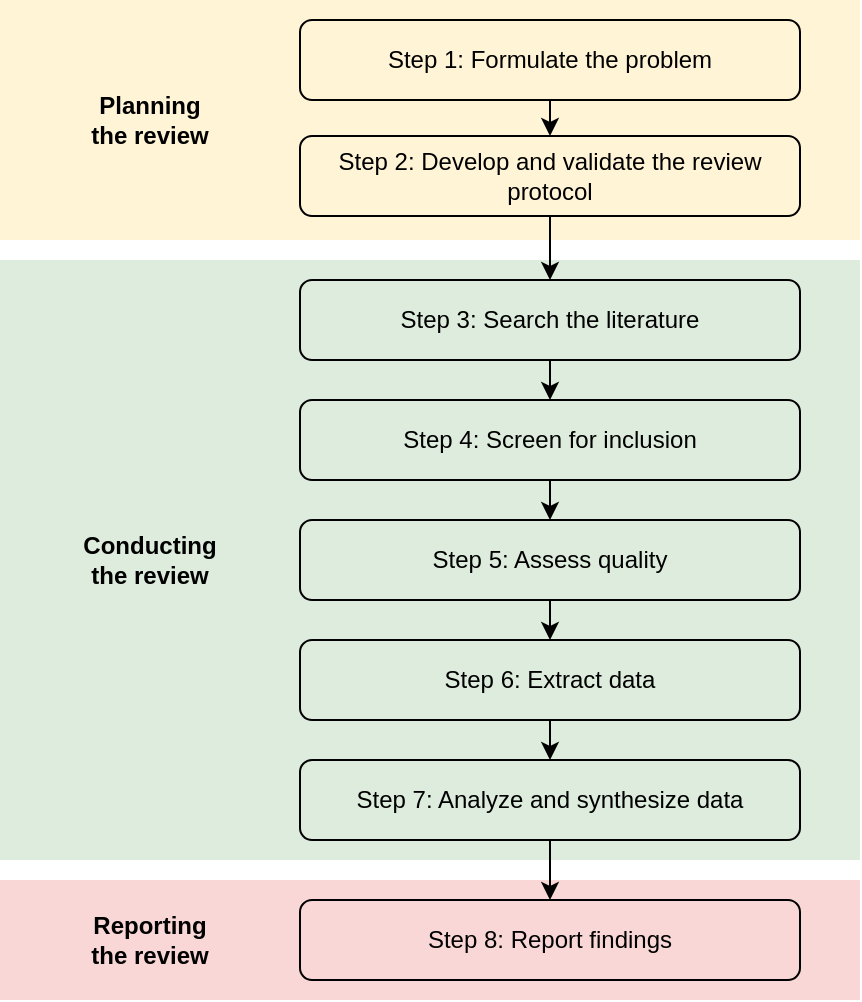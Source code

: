 <mxfile version="23.1.4" type="github">
  <diagram name="Page-1" id="s3cshE9crdMEq1BwNUjz">
    <mxGraphModel dx="1235" dy="716" grid="1" gridSize="10" guides="1" tooltips="1" connect="1" arrows="1" fold="1" page="1" pageScale="1" pageWidth="850" pageHeight="1100" math="0" shadow="0">
      <root>
        <mxCell id="0" />
        <mxCell id="1" parent="0" />
        <mxCell id="HoYcae2W5h6Q39IpQCH1-10" value="" style="rounded=0;whiteSpace=wrap;html=1;strokeColor=none;fillColor=#d5e8d4;opacity=80;" vertex="1" parent="1">
          <mxGeometry x="210" y="220" width="430" height="300" as="geometry" />
        </mxCell>
        <mxCell id="HoYcae2W5h6Q39IpQCH1-38" value="" style="rounded=0;whiteSpace=wrap;html=1;strokeColor=none;fillColor=#f8cecc;opacity=80;" vertex="1" parent="1">
          <mxGeometry x="210" y="530" width="430" height="60" as="geometry" />
        </mxCell>
        <mxCell id="HoYcae2W5h6Q39IpQCH1-1" value="" style="rounded=0;whiteSpace=wrap;html=1;strokeColor=none;fillColor=#fff2cc;opacity=80;" vertex="1" parent="1">
          <mxGeometry x="210" y="90" width="430" height="120" as="geometry" />
        </mxCell>
        <mxCell id="HoYcae2W5h6Q39IpQCH1-9" style="edgeStyle=orthogonalEdgeStyle;rounded=0;orthogonalLoop=1;jettySize=auto;html=1;exitX=0.5;exitY=1;exitDx=0;exitDy=0;entryX=0.5;entryY=0;entryDx=0;entryDy=0;" edge="1" parent="1" source="HoYcae2W5h6Q39IpQCH1-2" target="HoYcae2W5h6Q39IpQCH1-3">
          <mxGeometry relative="1" as="geometry" />
        </mxCell>
        <mxCell id="HoYcae2W5h6Q39IpQCH1-2" value="Step 1: Formulate the problem" style="rounded=1;whiteSpace=wrap;html=1;fillColor=none;" vertex="1" parent="1">
          <mxGeometry x="360" y="100" width="250" height="40" as="geometry" />
        </mxCell>
        <mxCell id="HoYcae2W5h6Q39IpQCH1-44" style="edgeStyle=orthogonalEdgeStyle;rounded=0;orthogonalLoop=1;jettySize=auto;html=1;exitX=0.5;exitY=1;exitDx=0;exitDy=0;entryX=0.5;entryY=0;entryDx=0;entryDy=0;" edge="1" parent="1" source="HoYcae2W5h6Q39IpQCH1-3" target="HoYcae2W5h6Q39IpQCH1-12">
          <mxGeometry relative="1" as="geometry" />
        </mxCell>
        <mxCell id="HoYcae2W5h6Q39IpQCH1-3" value="Step 2: Develop and validate the review protocol" style="rounded=1;whiteSpace=wrap;html=1;fillColor=none;" vertex="1" parent="1">
          <mxGeometry x="360" y="158" width="250" height="40" as="geometry" />
        </mxCell>
        <mxCell id="HoYcae2W5h6Q39IpQCH1-4" value="Planning the review" style="text;html=1;align=center;verticalAlign=middle;whiteSpace=wrap;rounded=0;fontStyle=1" vertex="1" parent="1">
          <mxGeometry x="250" y="135" width="70" height="30" as="geometry" />
        </mxCell>
        <mxCell id="HoYcae2W5h6Q39IpQCH1-11" style="edgeStyle=orthogonalEdgeStyle;rounded=0;orthogonalLoop=1;jettySize=auto;html=1;exitX=0.5;exitY=1;exitDx=0;exitDy=0;entryX=0.5;entryY=0;entryDx=0;entryDy=0;" edge="1" parent="1" source="HoYcae2W5h6Q39IpQCH1-12" target="HoYcae2W5h6Q39IpQCH1-13">
          <mxGeometry relative="1" as="geometry" />
        </mxCell>
        <mxCell id="HoYcae2W5h6Q39IpQCH1-12" value="Step 3: Search the literature" style="rounded=1;whiteSpace=wrap;html=1;fillColor=none;" vertex="1" parent="1">
          <mxGeometry x="360" y="230" width="250" height="40" as="geometry" />
        </mxCell>
        <mxCell id="HoYcae2W5h6Q39IpQCH1-22" style="edgeStyle=orthogonalEdgeStyle;rounded=0;orthogonalLoop=1;jettySize=auto;html=1;exitX=0.5;exitY=1;exitDx=0;exitDy=0;entryX=0.5;entryY=0;entryDx=0;entryDy=0;" edge="1" parent="1" source="HoYcae2W5h6Q39IpQCH1-13" target="HoYcae2W5h6Q39IpQCH1-16">
          <mxGeometry relative="1" as="geometry" />
        </mxCell>
        <mxCell id="HoYcae2W5h6Q39IpQCH1-13" value="Step 4: Screen for inclusion" style="rounded=1;whiteSpace=wrap;html=1;fillColor=none;" vertex="1" parent="1">
          <mxGeometry x="360" y="290" width="250" height="40" as="geometry" />
        </mxCell>
        <mxCell id="HoYcae2W5h6Q39IpQCH1-14" value="Conducting the review" style="text;html=1;align=center;verticalAlign=middle;whiteSpace=wrap;rounded=0;fontStyle=1" vertex="1" parent="1">
          <mxGeometry x="250" y="355" width="70" height="30" as="geometry" />
        </mxCell>
        <mxCell id="HoYcae2W5h6Q39IpQCH1-15" style="edgeStyle=orthogonalEdgeStyle;rounded=0;orthogonalLoop=1;jettySize=auto;html=1;exitX=0.5;exitY=1;exitDx=0;exitDy=0;entryX=0.5;entryY=0;entryDx=0;entryDy=0;" edge="1" parent="1" source="HoYcae2W5h6Q39IpQCH1-16" target="HoYcae2W5h6Q39IpQCH1-17">
          <mxGeometry relative="1" as="geometry" />
        </mxCell>
        <mxCell id="HoYcae2W5h6Q39IpQCH1-16" value="Step 5: Assess quality" style="rounded=1;whiteSpace=wrap;html=1;fillColor=none;" vertex="1" parent="1">
          <mxGeometry x="360" y="350" width="250" height="40" as="geometry" />
        </mxCell>
        <mxCell id="HoYcae2W5h6Q39IpQCH1-23" style="edgeStyle=orthogonalEdgeStyle;rounded=0;orthogonalLoop=1;jettySize=auto;html=1;exitX=0.5;exitY=1;exitDx=0;exitDy=0;entryX=0.5;entryY=0;entryDx=0;entryDy=0;" edge="1" parent="1" source="HoYcae2W5h6Q39IpQCH1-17" target="HoYcae2W5h6Q39IpQCH1-19">
          <mxGeometry relative="1" as="geometry" />
        </mxCell>
        <mxCell id="HoYcae2W5h6Q39IpQCH1-17" value="Step 6: Extract data" style="rounded=1;whiteSpace=wrap;html=1;fillColor=none;" vertex="1" parent="1">
          <mxGeometry x="360" y="410" width="250" height="40" as="geometry" />
        </mxCell>
        <mxCell id="HoYcae2W5h6Q39IpQCH1-18" style="edgeStyle=orthogonalEdgeStyle;rounded=0;orthogonalLoop=1;jettySize=auto;html=1;exitX=0.5;exitY=1;exitDx=0;exitDy=0;entryX=0.5;entryY=0;entryDx=0;entryDy=0;" edge="1" parent="1" source="HoYcae2W5h6Q39IpQCH1-19" target="HoYcae2W5h6Q39IpQCH1-40">
          <mxGeometry relative="1" as="geometry">
            <mxPoint x="485" y="530" as="targetPoint" />
          </mxGeometry>
        </mxCell>
        <mxCell id="HoYcae2W5h6Q39IpQCH1-19" value="Step 7: Analyze and synthesize data" style="rounded=1;whiteSpace=wrap;html=1;fillColor=none;" vertex="1" parent="1">
          <mxGeometry x="360" y="470" width="250" height="40" as="geometry" />
        </mxCell>
        <mxCell id="HoYcae2W5h6Q39IpQCH1-24" style="edgeStyle=orthogonalEdgeStyle;rounded=0;orthogonalLoop=1;jettySize=auto;html=1;exitX=0.5;exitY=1;exitDx=0;exitDy=0;entryX=0.5;entryY=0;entryDx=0;entryDy=0;" edge="1" parent="1" target="HoYcae2W5h6Q39IpQCH1-21">
          <mxGeometry relative="1" as="geometry">
            <mxPoint x="485" y="570" as="sourcePoint" />
          </mxGeometry>
        </mxCell>
        <mxCell id="HoYcae2W5h6Q39IpQCH1-40" value="Step 8: Report findings" style="rounded=1;whiteSpace=wrap;html=1;fillColor=none;" vertex="1" parent="1">
          <mxGeometry x="360" y="540" width="250" height="40" as="geometry" />
        </mxCell>
        <mxCell id="HoYcae2W5h6Q39IpQCH1-42" value="Reporting the review" style="text;html=1;align=center;verticalAlign=middle;whiteSpace=wrap;rounded=0;fontStyle=1" vertex="1" parent="1">
          <mxGeometry x="250" y="545" width="70" height="30" as="geometry" />
        </mxCell>
      </root>
    </mxGraphModel>
  </diagram>
</mxfile>
